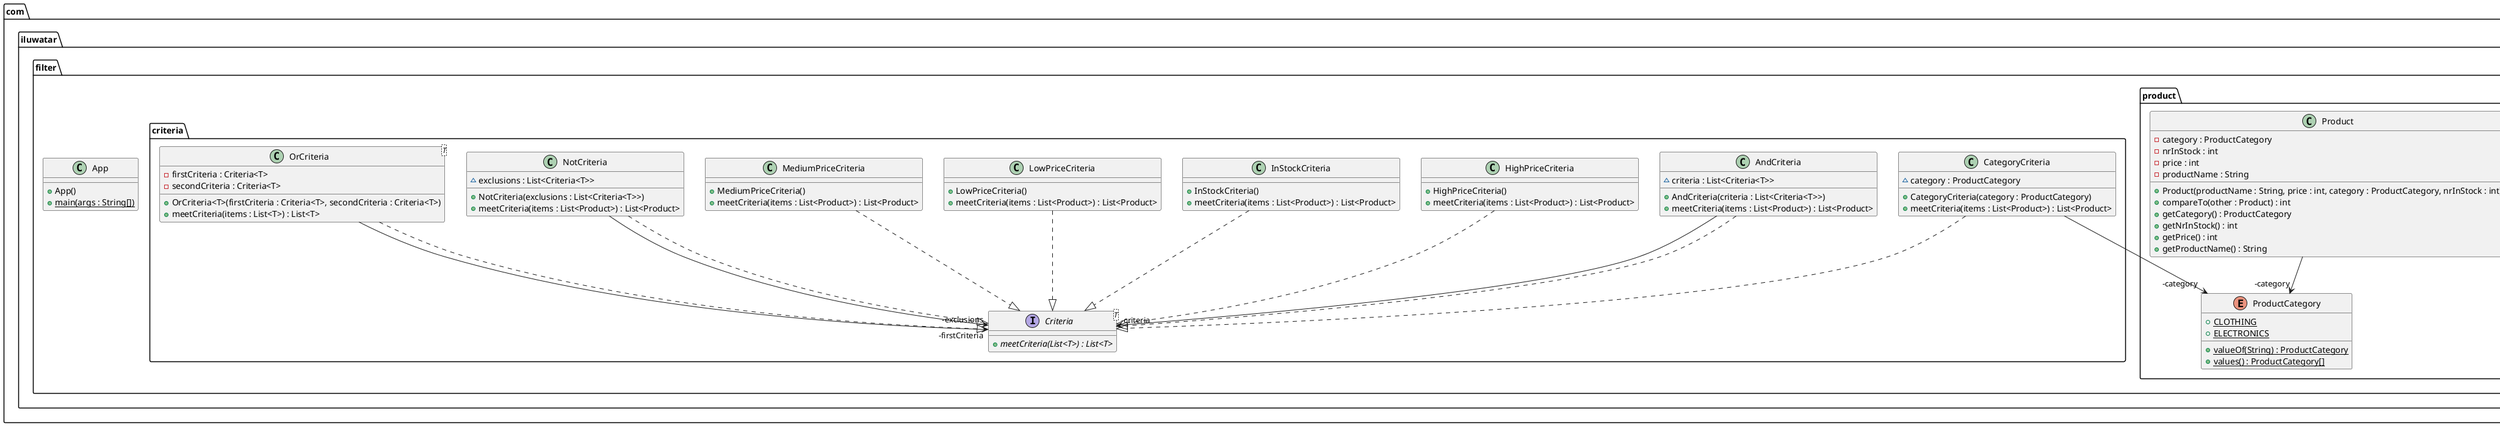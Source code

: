 @startuml
package com.iluwatar.filter.product {
  class Product {
    - category : ProductCategory
    - nrInStock : int
    - price : int
    - productName : String
    + Product(productName : String, price : int, category : ProductCategory, nrInStock : int)
    + compareTo(other : Product) : int
    + getCategory() : ProductCategory
    + getNrInStock() : int
    + getPrice() : int
    + getProductName() : String
  }
  enum ProductCategory {
    + CLOTHING {static}
    + ELECTRONICS {static}
    + valueOf(String) : ProductCategory {static}
    + values() : ProductCategory[] {static}
  }
}
package com.iluwatar.filter.criteria {
  class AndCriteria {
    ~ criteria : List<Criteria<T>>
    + AndCriteria(criteria : List<Criteria<T>>)
    + meetCriteria(items : List<Product>) : List<Product>
  }
  class CategoryCriteria {
    ~ category : ProductCategory
    + CategoryCriteria(category : ProductCategory)
    + meetCriteria(items : List<Product>) : List<Product>
  }
  interface Criteria<T> {
    + meetCriteria(List<T>) : List<T> {abstract}
  }
  class HighPriceCriteria {
    + HighPriceCriteria()
    + meetCriteria(items : List<Product>) : List<Product>
  }
  class InStockCriteria {
    + InStockCriteria()
    + meetCriteria(items : List<Product>) : List<Product>
  }
  class LowPriceCriteria {
    + LowPriceCriteria()
    + meetCriteria(items : List<Product>) : List<Product>
  }
  class MediumPriceCriteria {
    + MediumPriceCriteria()
    + meetCriteria(items : List<Product>) : List<Product>
  }
  class NotCriteria {
    ~ exclusions : List<Criteria<T>>
    + NotCriteria(exclusions : List<Criteria<T>>)
    + meetCriteria(items : List<Product>) : List<Product>
  }
  class OrCriteria<T> {
    - firstCriteria : Criteria<T>
    - secondCriteria : Criteria<T>
    + OrCriteria<T>(firstCriteria : Criteria<T>, secondCriteria : Criteria<T>)
    + meetCriteria(items : List<T>) : List<T>
  }
}
package com.iluwatar.filter {
  class App {
    + App()
    + main(args : String[]) {static}
  }
}
CategoryCriteria -->  "-category" ProductCategory
NotCriteria -->  "-exclusions" Criteria
OrCriteria -->  "-firstCriteria" Criteria
Product -->  "-category" ProductCategory
AndCriteria -->  "-criteria" Criteria
AndCriteria ..|> Criteria 
CategoryCriteria ..|> Criteria 
HighPriceCriteria ..|> Criteria 
InStockCriteria ..|> Criteria 
LowPriceCriteria ..|> Criteria 
MediumPriceCriteria ..|> Criteria 
NotCriteria ..|> Criteria 
OrCriteria ..|> Criteria 
@enduml
